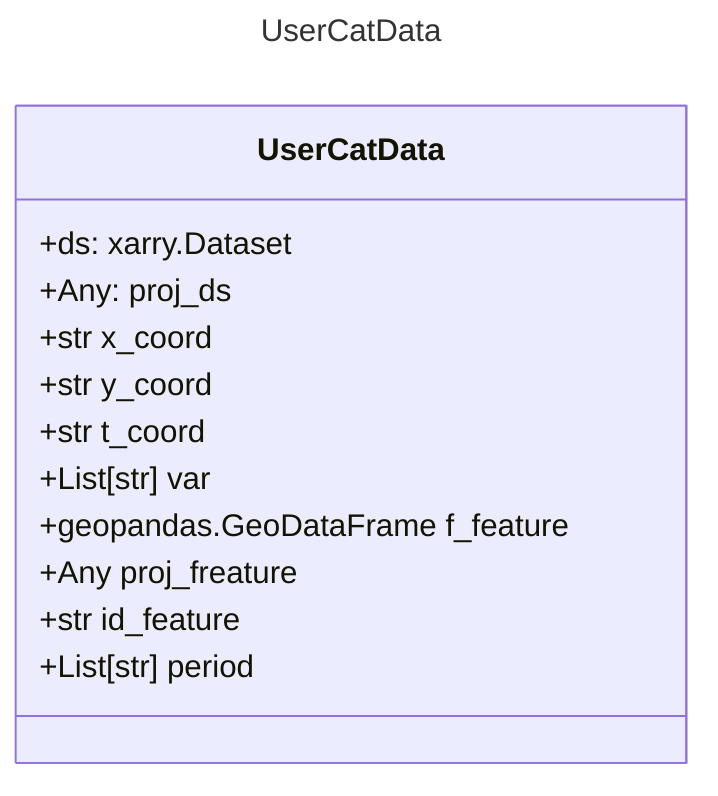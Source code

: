 ---
title: UserCatData
---
classDiagram
    class UserCatData{
            +ds: xarry.Dataset 
            +Any: proj_ds
            +str x_coord
            +str y_coord
            +str t_coord
            +List[str] var
            +geopandas.GeoDataFrame f_feature
            +Any proj_freature
            +str id_feature
            +List[str] period
        }